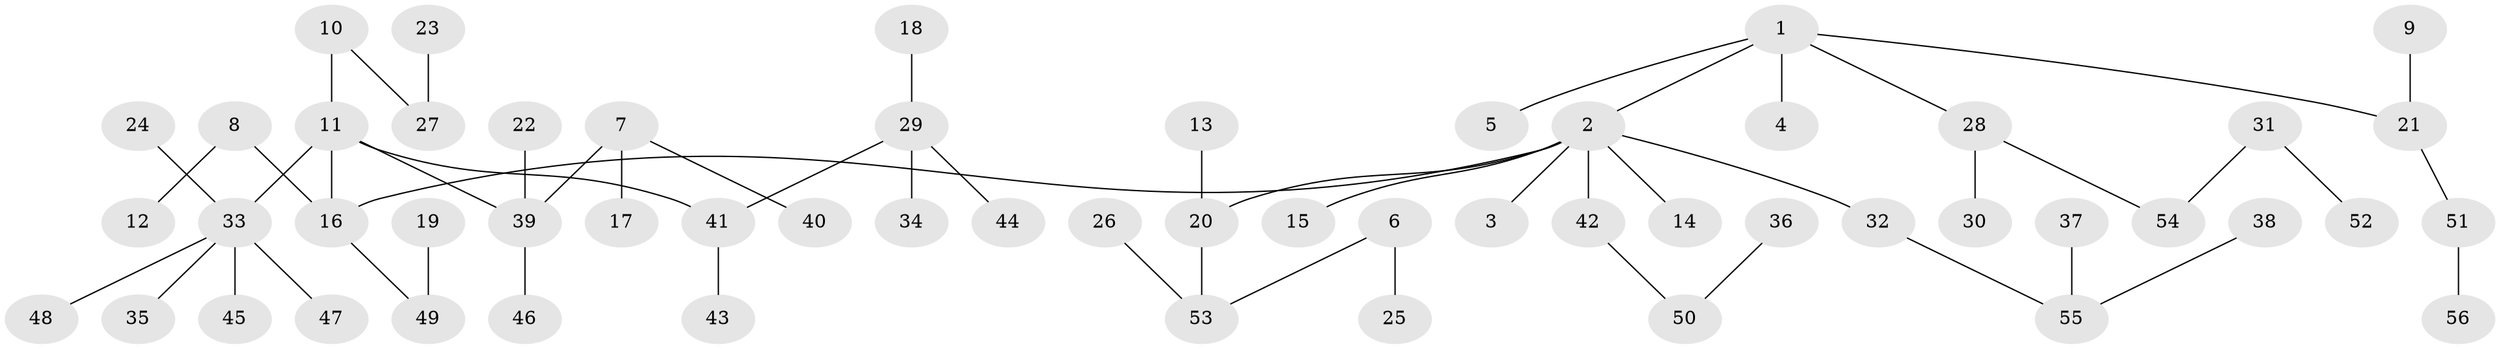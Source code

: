 // original degree distribution, {4: 0.10810810810810811, 5: 0.018018018018018018, 6: 0.02702702702702703, 2: 0.18018018018018017, 7: 0.009009009009009009, 3: 0.10810810810810811, 1: 0.5495495495495496}
// Generated by graph-tools (version 1.1) at 2025/50/03/09/25 03:50:19]
// undirected, 56 vertices, 55 edges
graph export_dot {
graph [start="1"]
  node [color=gray90,style=filled];
  1;
  2;
  3;
  4;
  5;
  6;
  7;
  8;
  9;
  10;
  11;
  12;
  13;
  14;
  15;
  16;
  17;
  18;
  19;
  20;
  21;
  22;
  23;
  24;
  25;
  26;
  27;
  28;
  29;
  30;
  31;
  32;
  33;
  34;
  35;
  36;
  37;
  38;
  39;
  40;
  41;
  42;
  43;
  44;
  45;
  46;
  47;
  48;
  49;
  50;
  51;
  52;
  53;
  54;
  55;
  56;
  1 -- 2 [weight=1.0];
  1 -- 4 [weight=1.0];
  1 -- 5 [weight=1.0];
  1 -- 21 [weight=1.0];
  1 -- 28 [weight=1.0];
  2 -- 3 [weight=1.0];
  2 -- 14 [weight=1.0];
  2 -- 15 [weight=1.0];
  2 -- 16 [weight=1.0];
  2 -- 20 [weight=1.0];
  2 -- 32 [weight=1.0];
  2 -- 42 [weight=1.0];
  6 -- 25 [weight=1.0];
  6 -- 53 [weight=1.0];
  7 -- 17 [weight=1.0];
  7 -- 39 [weight=1.0];
  7 -- 40 [weight=1.0];
  8 -- 12 [weight=1.0];
  8 -- 16 [weight=1.0];
  9 -- 21 [weight=1.0];
  10 -- 11 [weight=1.0];
  10 -- 27 [weight=1.0];
  11 -- 16 [weight=1.0];
  11 -- 33 [weight=1.0];
  11 -- 39 [weight=1.0];
  11 -- 41 [weight=1.0];
  13 -- 20 [weight=1.0];
  16 -- 49 [weight=1.0];
  18 -- 29 [weight=1.0];
  19 -- 49 [weight=1.0];
  20 -- 53 [weight=1.0];
  21 -- 51 [weight=1.0];
  22 -- 39 [weight=1.0];
  23 -- 27 [weight=1.0];
  24 -- 33 [weight=1.0];
  26 -- 53 [weight=1.0];
  28 -- 30 [weight=1.0];
  28 -- 54 [weight=1.0];
  29 -- 34 [weight=1.0];
  29 -- 41 [weight=1.0];
  29 -- 44 [weight=1.0];
  31 -- 52 [weight=1.0];
  31 -- 54 [weight=1.0];
  32 -- 55 [weight=1.0];
  33 -- 35 [weight=1.0];
  33 -- 45 [weight=1.0];
  33 -- 47 [weight=1.0];
  33 -- 48 [weight=1.0];
  36 -- 50 [weight=1.0];
  37 -- 55 [weight=1.0];
  38 -- 55 [weight=1.0];
  39 -- 46 [weight=1.0];
  41 -- 43 [weight=1.0];
  42 -- 50 [weight=1.0];
  51 -- 56 [weight=1.0];
}
